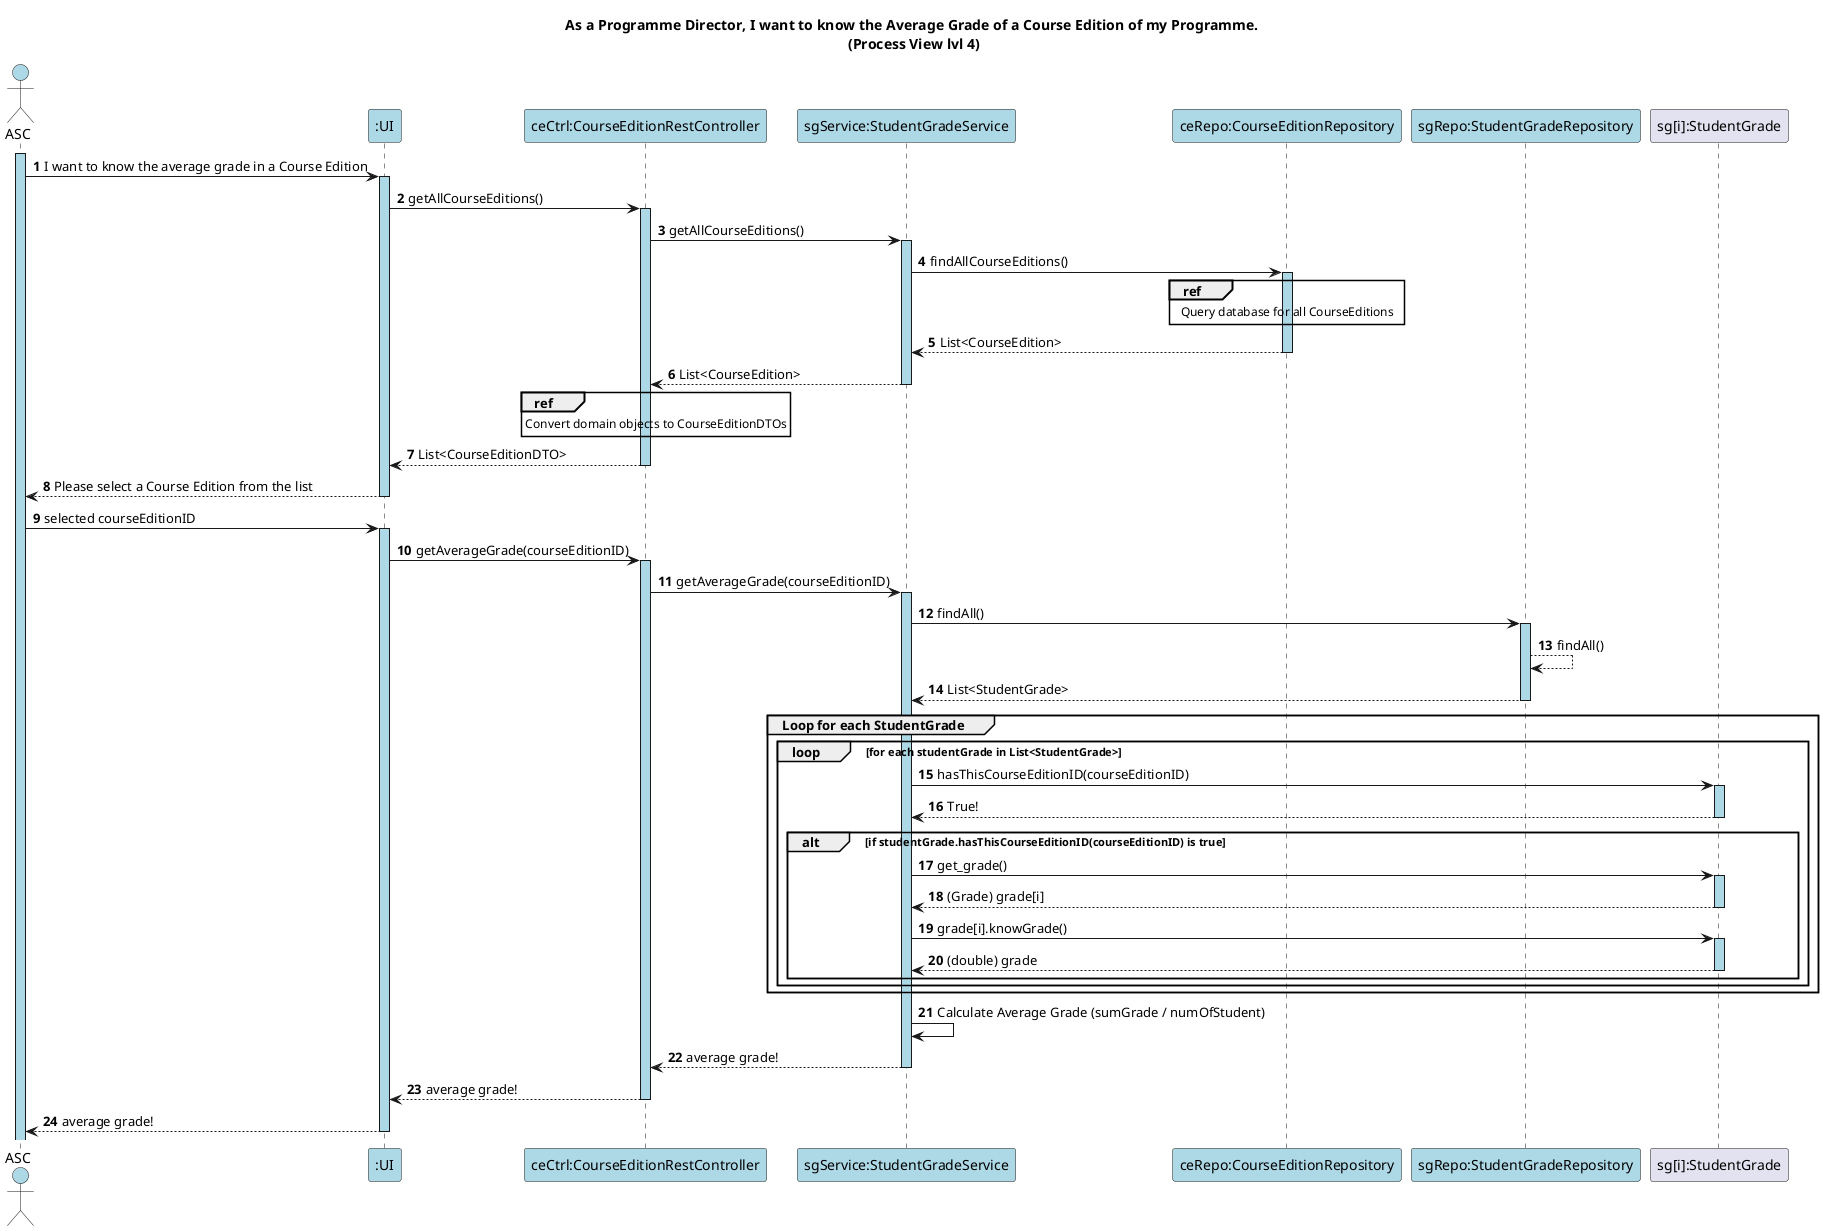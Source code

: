 @startuml

autonumber

title As a Programme Director, I want to know the Average Grade of a Course Edition of my Programme. \n(Process View lvl 4)

actor ASC as Admin #lightblue

participant ":UI" as UI #lightblue
participant "ceCtrl:CourseEditionRestController" as C #lightblue
participant "sgService:StudentGradeService" as S #lightblue
participant "ceRepo:CourseEditionRepository" as RCE #lightblue
participant "sgRepo:StudentGradeRepository" as SGR #lightblue
participant "sg[i]:StudentGrade" as SG

activate Admin #lightblue
Admin -> UI ++ #lightblue: I want to know the average grade in a Course Edition

UI -> C ++ #lightblue: getAllCourseEditions()
C -> S ++ #lightblue: getAllCourseEditions()
S -> RCE ++ #lightblue: findAllCourseEditions()

ref over RCE
    Query database for all CourseEditions
end ref

RCE --> S --: List<CourseEdition>
S --> C --: List<CourseEdition>

ref over C
    Convert domain objects to CourseEditionDTOs
end ref

C --> UI --: List<CourseEditionDTO>
UI --> Admin --: Please select a Course Edition from the list

Admin -> UI ++ #lightblue: selected courseEditionID

UI -> C ++ #lightblue: getAverageGrade(courseEditionID)
C -> S ++ #lightblue: getAverageGrade(courseEditionID)

S -> SGR ++ #lightblue: findAll()
SGR --> SGR : findAll()
SGR --> S --: List<StudentGrade>

group Loop for each StudentGrade
    loop for each studentGrade in List<StudentGrade>
        S -> SG ++ #lightblue: hasThisCourseEditionID(courseEditionID)
        SG --> S --: True!
        alt if studentGrade.hasThisCourseEditionID(courseEditionID) is true
            S -> SG ++ #lightblue: get_grade()
            SG --> S --: (Grade) grade[i]
            S -> SG ++ #lightblue: grade[i].knowGrade()
            SG --> S --: (double) grade
        end
    end
end

S -> S : Calculate Average Grade (sumGrade / numOfStudent)
S --> C --: average grade!
C --> UI --: average grade!
UI --> Admin --: average grade!

@enduml